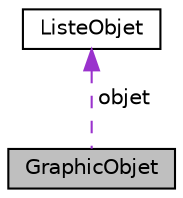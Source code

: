 digraph "GraphicObjet"
{
  edge [fontname="Helvetica",fontsize="10",labelfontname="Helvetica",labelfontsize="10"];
  node [fontname="Helvetica",fontsize="10",shape=record];
  Node1 [label="GraphicObjet",height=0.2,width=0.4,color="black", fillcolor="grey75", style="filled", fontcolor="black"];
  Node2 -> Node1 [dir="back",color="darkorchid3",fontsize="10",style="dashed",label=" objet" ,fontname="Helvetica"];
  Node2 [label="ListeObjet",height=0.2,width=0.4,color="black", fillcolor="white", style="filled",URL="$classListeObjet.html"];
}

